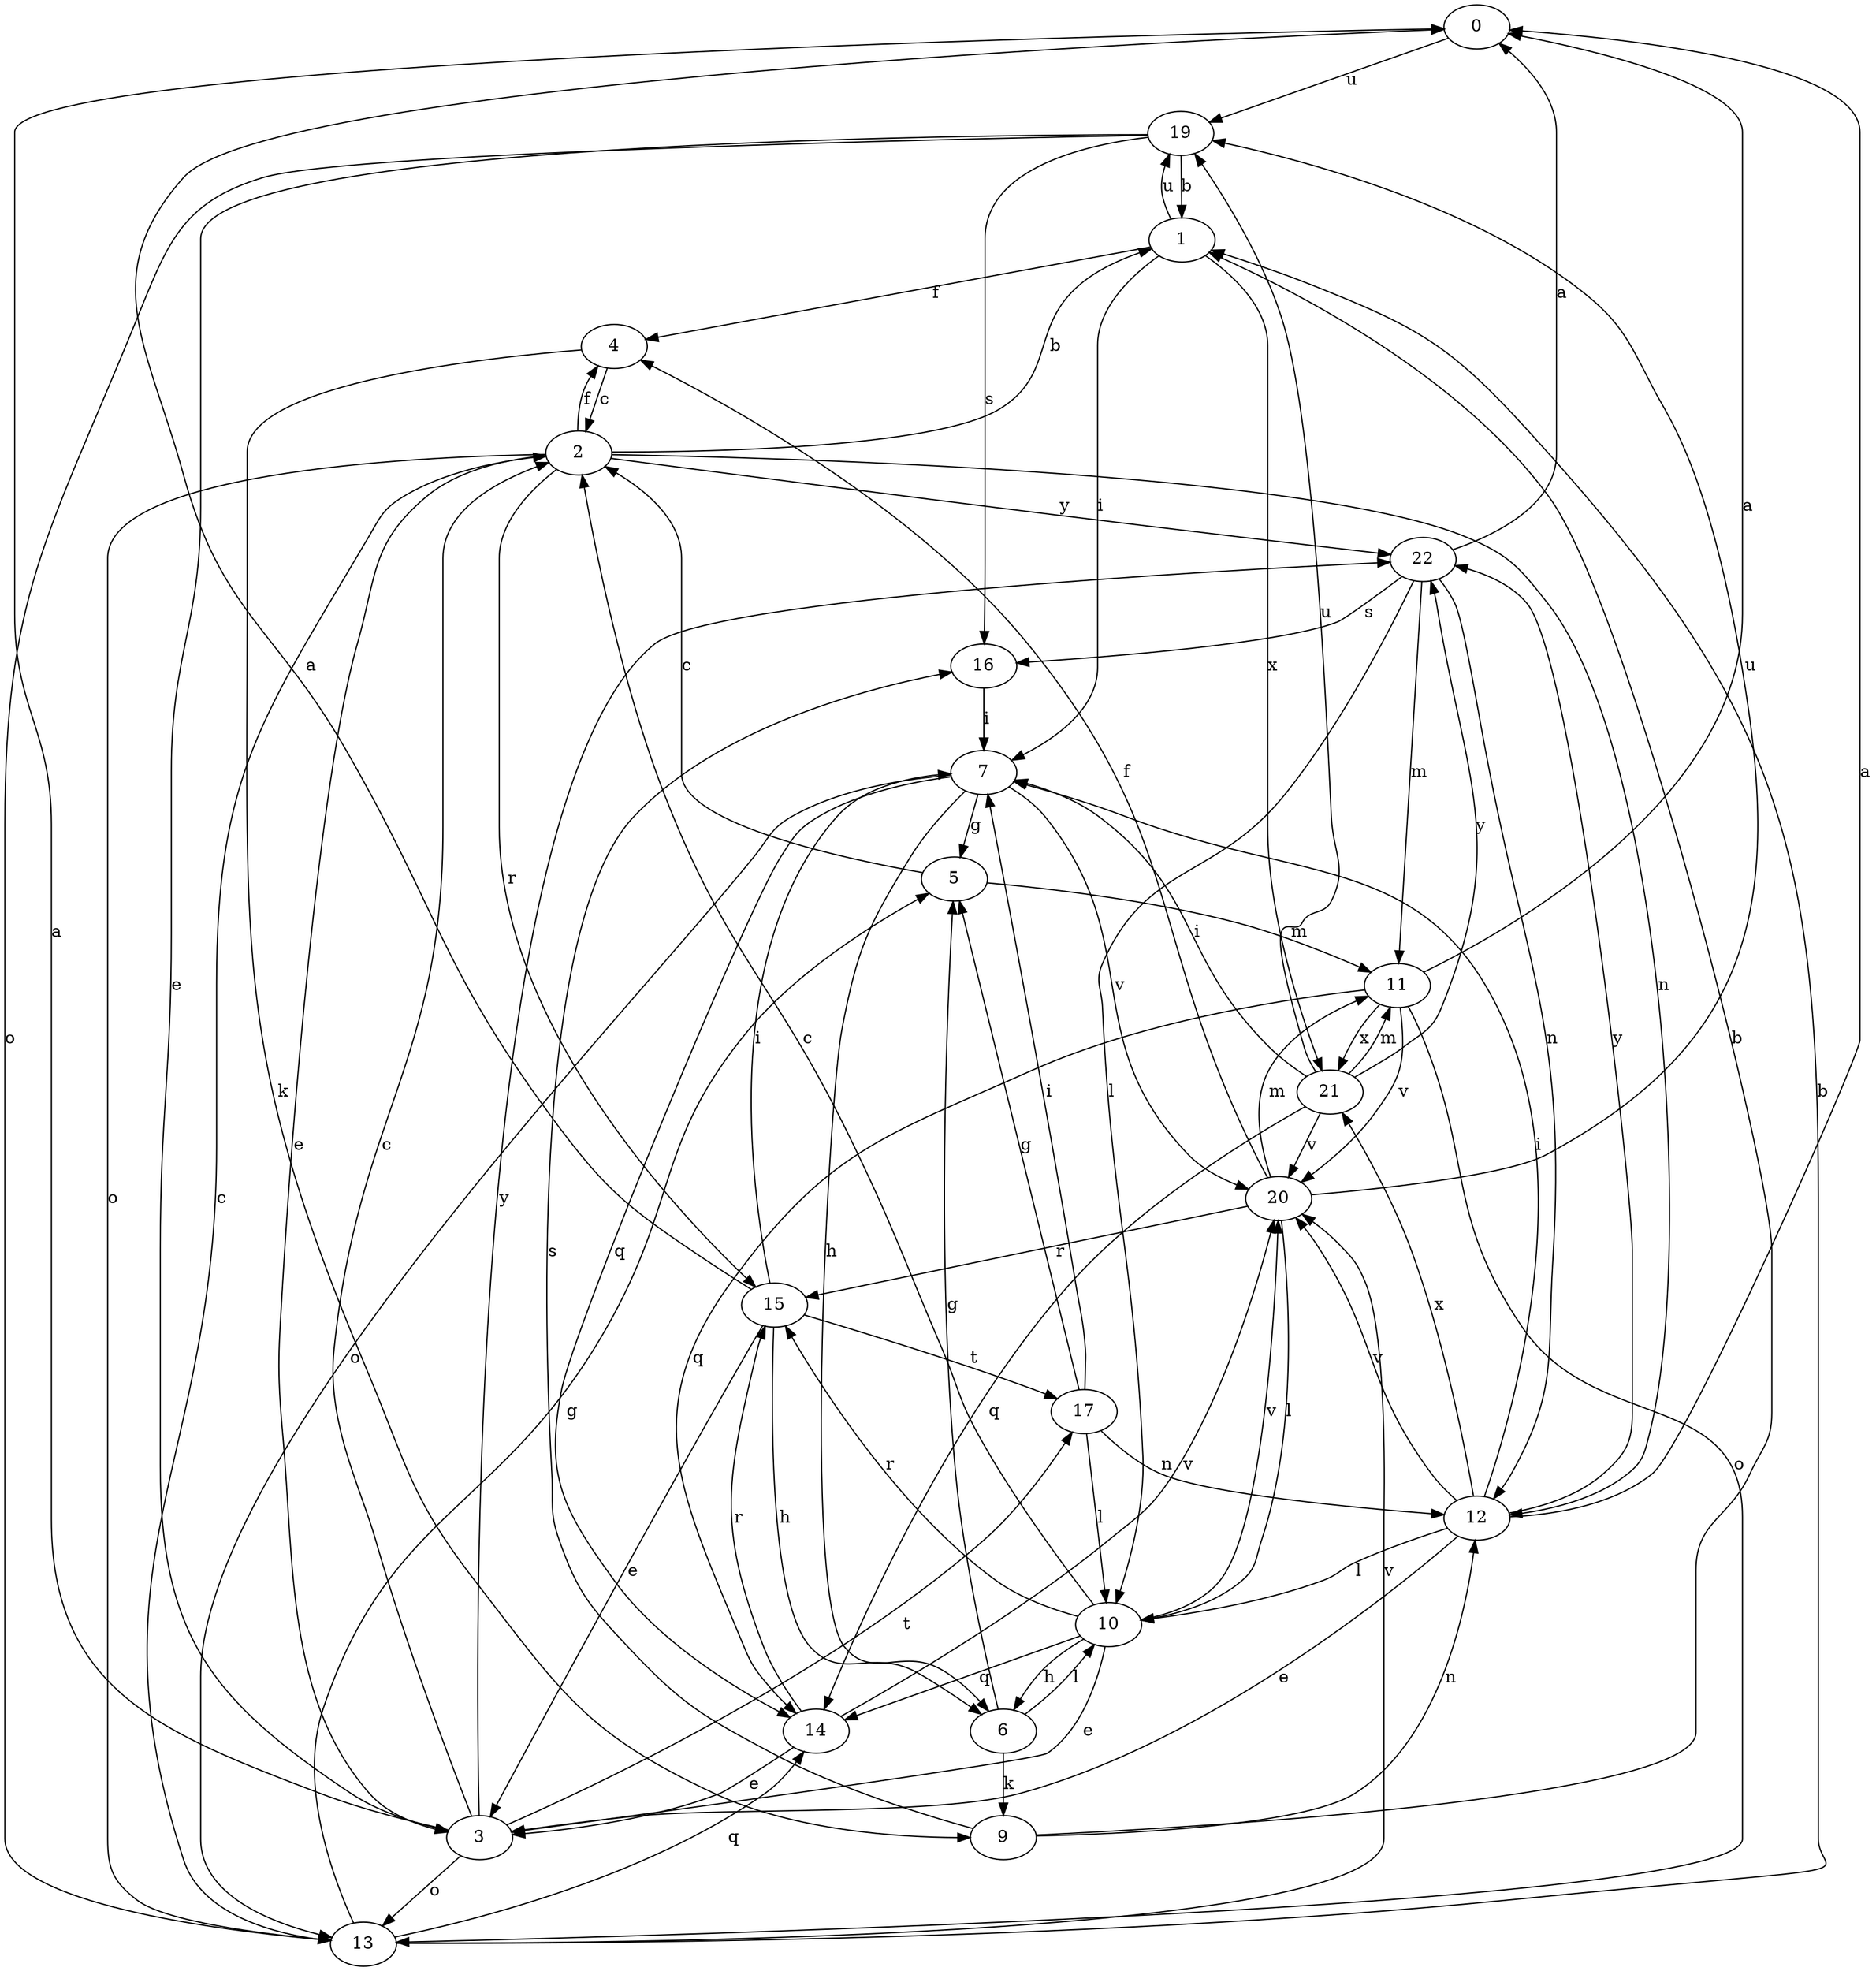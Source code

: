 strict digraph  {
0;
1;
2;
3;
4;
5;
6;
7;
9;
10;
11;
12;
13;
14;
15;
16;
17;
19;
20;
21;
22;
0 -> 19  [label=u];
1 -> 4  [label=f];
1 -> 7  [label=i];
1 -> 19  [label=u];
1 -> 21  [label=x];
2 -> 1  [label=b];
2 -> 3  [label=e];
2 -> 4  [label=f];
2 -> 12  [label=n];
2 -> 13  [label=o];
2 -> 15  [label=r];
2 -> 22  [label=y];
3 -> 0  [label=a];
3 -> 2  [label=c];
3 -> 13  [label=o];
3 -> 17  [label=t];
3 -> 22  [label=y];
4 -> 2  [label=c];
4 -> 9  [label=k];
5 -> 2  [label=c];
5 -> 11  [label=m];
6 -> 5  [label=g];
6 -> 9  [label=k];
6 -> 10  [label=l];
7 -> 5  [label=g];
7 -> 6  [label=h];
7 -> 13  [label=o];
7 -> 14  [label=q];
7 -> 20  [label=v];
9 -> 1  [label=b];
9 -> 12  [label=n];
9 -> 16  [label=s];
10 -> 2  [label=c];
10 -> 3  [label=e];
10 -> 6  [label=h];
10 -> 14  [label=q];
10 -> 15  [label=r];
10 -> 20  [label=v];
11 -> 0  [label=a];
11 -> 13  [label=o];
11 -> 14  [label=q];
11 -> 20  [label=v];
11 -> 21  [label=x];
12 -> 0  [label=a];
12 -> 3  [label=e];
12 -> 7  [label=i];
12 -> 10  [label=l];
12 -> 20  [label=v];
12 -> 21  [label=x];
12 -> 22  [label=y];
13 -> 1  [label=b];
13 -> 2  [label=c];
13 -> 5  [label=g];
13 -> 14  [label=q];
13 -> 20  [label=v];
14 -> 3  [label=e];
14 -> 15  [label=r];
14 -> 20  [label=v];
15 -> 0  [label=a];
15 -> 3  [label=e];
15 -> 6  [label=h];
15 -> 7  [label=i];
15 -> 17  [label=t];
16 -> 7  [label=i];
17 -> 5  [label=g];
17 -> 7  [label=i];
17 -> 10  [label=l];
17 -> 12  [label=n];
19 -> 1  [label=b];
19 -> 3  [label=e];
19 -> 13  [label=o];
19 -> 16  [label=s];
20 -> 4  [label=f];
20 -> 10  [label=l];
20 -> 11  [label=m];
20 -> 15  [label=r];
20 -> 19  [label=u];
21 -> 7  [label=i];
21 -> 11  [label=m];
21 -> 14  [label=q];
21 -> 19  [label=u];
21 -> 20  [label=v];
21 -> 22  [label=y];
22 -> 0  [label=a];
22 -> 10  [label=l];
22 -> 11  [label=m];
22 -> 12  [label=n];
22 -> 16  [label=s];
}
